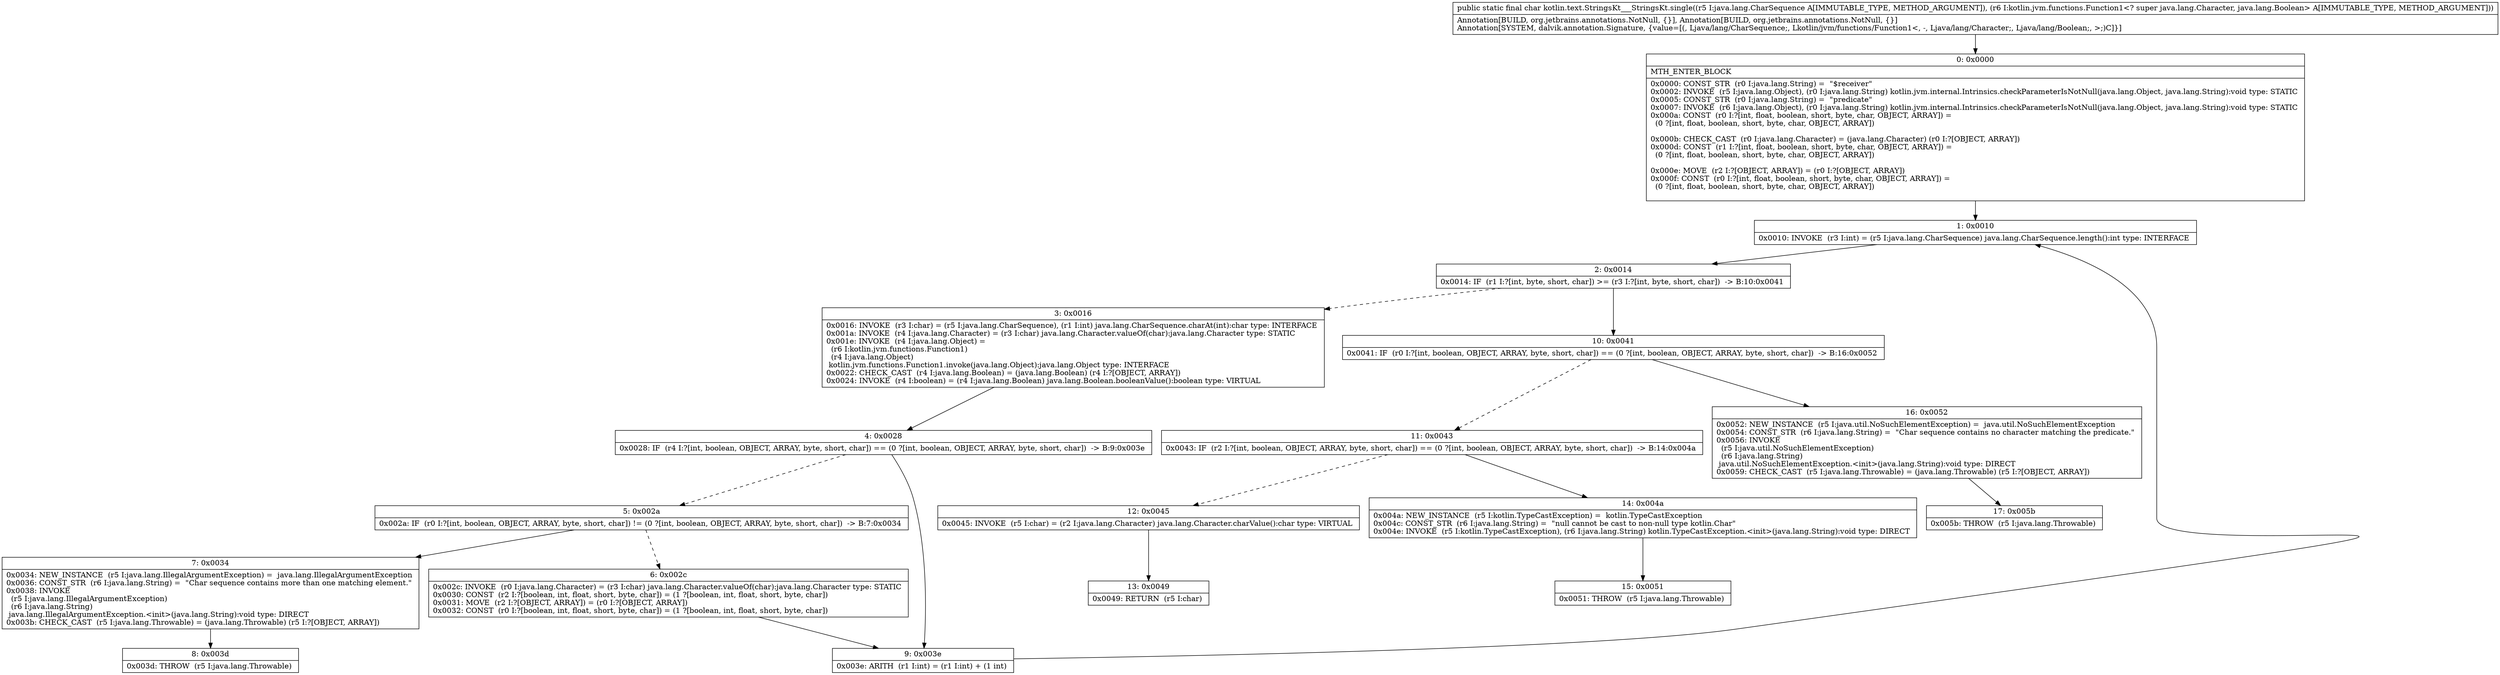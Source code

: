 digraph "CFG forkotlin.text.StringsKt___StringsKt.single(Ljava\/lang\/CharSequence;Lkotlin\/jvm\/functions\/Function1;)C" {
Node_0 [shape=record,label="{0\:\ 0x0000|MTH_ENTER_BLOCK\l|0x0000: CONST_STR  (r0 I:java.lang.String) =  \"$receiver\" \l0x0002: INVOKE  (r5 I:java.lang.Object), (r0 I:java.lang.String) kotlin.jvm.internal.Intrinsics.checkParameterIsNotNull(java.lang.Object, java.lang.String):void type: STATIC \l0x0005: CONST_STR  (r0 I:java.lang.String) =  \"predicate\" \l0x0007: INVOKE  (r6 I:java.lang.Object), (r0 I:java.lang.String) kotlin.jvm.internal.Intrinsics.checkParameterIsNotNull(java.lang.Object, java.lang.String):void type: STATIC \l0x000a: CONST  (r0 I:?[int, float, boolean, short, byte, char, OBJECT, ARRAY]) = \l  (0 ?[int, float, boolean, short, byte, char, OBJECT, ARRAY])\l \l0x000b: CHECK_CAST  (r0 I:java.lang.Character) = (java.lang.Character) (r0 I:?[OBJECT, ARRAY]) \l0x000d: CONST  (r1 I:?[int, float, boolean, short, byte, char, OBJECT, ARRAY]) = \l  (0 ?[int, float, boolean, short, byte, char, OBJECT, ARRAY])\l \l0x000e: MOVE  (r2 I:?[OBJECT, ARRAY]) = (r0 I:?[OBJECT, ARRAY]) \l0x000f: CONST  (r0 I:?[int, float, boolean, short, byte, char, OBJECT, ARRAY]) = \l  (0 ?[int, float, boolean, short, byte, char, OBJECT, ARRAY])\l \l}"];
Node_1 [shape=record,label="{1\:\ 0x0010|0x0010: INVOKE  (r3 I:int) = (r5 I:java.lang.CharSequence) java.lang.CharSequence.length():int type: INTERFACE \l}"];
Node_2 [shape=record,label="{2\:\ 0x0014|0x0014: IF  (r1 I:?[int, byte, short, char]) \>= (r3 I:?[int, byte, short, char])  \-\> B:10:0x0041 \l}"];
Node_3 [shape=record,label="{3\:\ 0x0016|0x0016: INVOKE  (r3 I:char) = (r5 I:java.lang.CharSequence), (r1 I:int) java.lang.CharSequence.charAt(int):char type: INTERFACE \l0x001a: INVOKE  (r4 I:java.lang.Character) = (r3 I:char) java.lang.Character.valueOf(char):java.lang.Character type: STATIC \l0x001e: INVOKE  (r4 I:java.lang.Object) = \l  (r6 I:kotlin.jvm.functions.Function1)\l  (r4 I:java.lang.Object)\l kotlin.jvm.functions.Function1.invoke(java.lang.Object):java.lang.Object type: INTERFACE \l0x0022: CHECK_CAST  (r4 I:java.lang.Boolean) = (java.lang.Boolean) (r4 I:?[OBJECT, ARRAY]) \l0x0024: INVOKE  (r4 I:boolean) = (r4 I:java.lang.Boolean) java.lang.Boolean.booleanValue():boolean type: VIRTUAL \l}"];
Node_4 [shape=record,label="{4\:\ 0x0028|0x0028: IF  (r4 I:?[int, boolean, OBJECT, ARRAY, byte, short, char]) == (0 ?[int, boolean, OBJECT, ARRAY, byte, short, char])  \-\> B:9:0x003e \l}"];
Node_5 [shape=record,label="{5\:\ 0x002a|0x002a: IF  (r0 I:?[int, boolean, OBJECT, ARRAY, byte, short, char]) != (0 ?[int, boolean, OBJECT, ARRAY, byte, short, char])  \-\> B:7:0x0034 \l}"];
Node_6 [shape=record,label="{6\:\ 0x002c|0x002c: INVOKE  (r0 I:java.lang.Character) = (r3 I:char) java.lang.Character.valueOf(char):java.lang.Character type: STATIC \l0x0030: CONST  (r2 I:?[boolean, int, float, short, byte, char]) = (1 ?[boolean, int, float, short, byte, char]) \l0x0031: MOVE  (r2 I:?[OBJECT, ARRAY]) = (r0 I:?[OBJECT, ARRAY]) \l0x0032: CONST  (r0 I:?[boolean, int, float, short, byte, char]) = (1 ?[boolean, int, float, short, byte, char]) \l}"];
Node_7 [shape=record,label="{7\:\ 0x0034|0x0034: NEW_INSTANCE  (r5 I:java.lang.IllegalArgumentException) =  java.lang.IllegalArgumentException \l0x0036: CONST_STR  (r6 I:java.lang.String) =  \"Char sequence contains more than one matching element.\" \l0x0038: INVOKE  \l  (r5 I:java.lang.IllegalArgumentException)\l  (r6 I:java.lang.String)\l java.lang.IllegalArgumentException.\<init\>(java.lang.String):void type: DIRECT \l0x003b: CHECK_CAST  (r5 I:java.lang.Throwable) = (java.lang.Throwable) (r5 I:?[OBJECT, ARRAY]) \l}"];
Node_8 [shape=record,label="{8\:\ 0x003d|0x003d: THROW  (r5 I:java.lang.Throwable) \l}"];
Node_9 [shape=record,label="{9\:\ 0x003e|0x003e: ARITH  (r1 I:int) = (r1 I:int) + (1 int) \l}"];
Node_10 [shape=record,label="{10\:\ 0x0041|0x0041: IF  (r0 I:?[int, boolean, OBJECT, ARRAY, byte, short, char]) == (0 ?[int, boolean, OBJECT, ARRAY, byte, short, char])  \-\> B:16:0x0052 \l}"];
Node_11 [shape=record,label="{11\:\ 0x0043|0x0043: IF  (r2 I:?[int, boolean, OBJECT, ARRAY, byte, short, char]) == (0 ?[int, boolean, OBJECT, ARRAY, byte, short, char])  \-\> B:14:0x004a \l}"];
Node_12 [shape=record,label="{12\:\ 0x0045|0x0045: INVOKE  (r5 I:char) = (r2 I:java.lang.Character) java.lang.Character.charValue():char type: VIRTUAL \l}"];
Node_13 [shape=record,label="{13\:\ 0x0049|0x0049: RETURN  (r5 I:char) \l}"];
Node_14 [shape=record,label="{14\:\ 0x004a|0x004a: NEW_INSTANCE  (r5 I:kotlin.TypeCastException) =  kotlin.TypeCastException \l0x004c: CONST_STR  (r6 I:java.lang.String) =  \"null cannot be cast to non\-null type kotlin.Char\" \l0x004e: INVOKE  (r5 I:kotlin.TypeCastException), (r6 I:java.lang.String) kotlin.TypeCastException.\<init\>(java.lang.String):void type: DIRECT \l}"];
Node_15 [shape=record,label="{15\:\ 0x0051|0x0051: THROW  (r5 I:java.lang.Throwable) \l}"];
Node_16 [shape=record,label="{16\:\ 0x0052|0x0052: NEW_INSTANCE  (r5 I:java.util.NoSuchElementException) =  java.util.NoSuchElementException \l0x0054: CONST_STR  (r6 I:java.lang.String) =  \"Char sequence contains no character matching the predicate.\" \l0x0056: INVOKE  \l  (r5 I:java.util.NoSuchElementException)\l  (r6 I:java.lang.String)\l java.util.NoSuchElementException.\<init\>(java.lang.String):void type: DIRECT \l0x0059: CHECK_CAST  (r5 I:java.lang.Throwable) = (java.lang.Throwable) (r5 I:?[OBJECT, ARRAY]) \l}"];
Node_17 [shape=record,label="{17\:\ 0x005b|0x005b: THROW  (r5 I:java.lang.Throwable) \l}"];
MethodNode[shape=record,label="{public static final char kotlin.text.StringsKt___StringsKt.single((r5 I:java.lang.CharSequence A[IMMUTABLE_TYPE, METHOD_ARGUMENT]), (r6 I:kotlin.jvm.functions.Function1\<? super java.lang.Character, java.lang.Boolean\> A[IMMUTABLE_TYPE, METHOD_ARGUMENT]))  | Annotation[BUILD, org.jetbrains.annotations.NotNull, \{\}], Annotation[BUILD, org.jetbrains.annotations.NotNull, \{\}]\lAnnotation[SYSTEM, dalvik.annotation.Signature, \{value=[(, Ljava\/lang\/CharSequence;, Lkotlin\/jvm\/functions\/Function1\<, \-, Ljava\/lang\/Character;, Ljava\/lang\/Boolean;, \>;)C]\}]\l}"];
MethodNode -> Node_0;
Node_0 -> Node_1;
Node_1 -> Node_2;
Node_2 -> Node_3[style=dashed];
Node_2 -> Node_10;
Node_3 -> Node_4;
Node_4 -> Node_5[style=dashed];
Node_4 -> Node_9;
Node_5 -> Node_6[style=dashed];
Node_5 -> Node_7;
Node_6 -> Node_9;
Node_7 -> Node_8;
Node_9 -> Node_1;
Node_10 -> Node_11[style=dashed];
Node_10 -> Node_16;
Node_11 -> Node_12[style=dashed];
Node_11 -> Node_14;
Node_12 -> Node_13;
Node_14 -> Node_15;
Node_16 -> Node_17;
}

